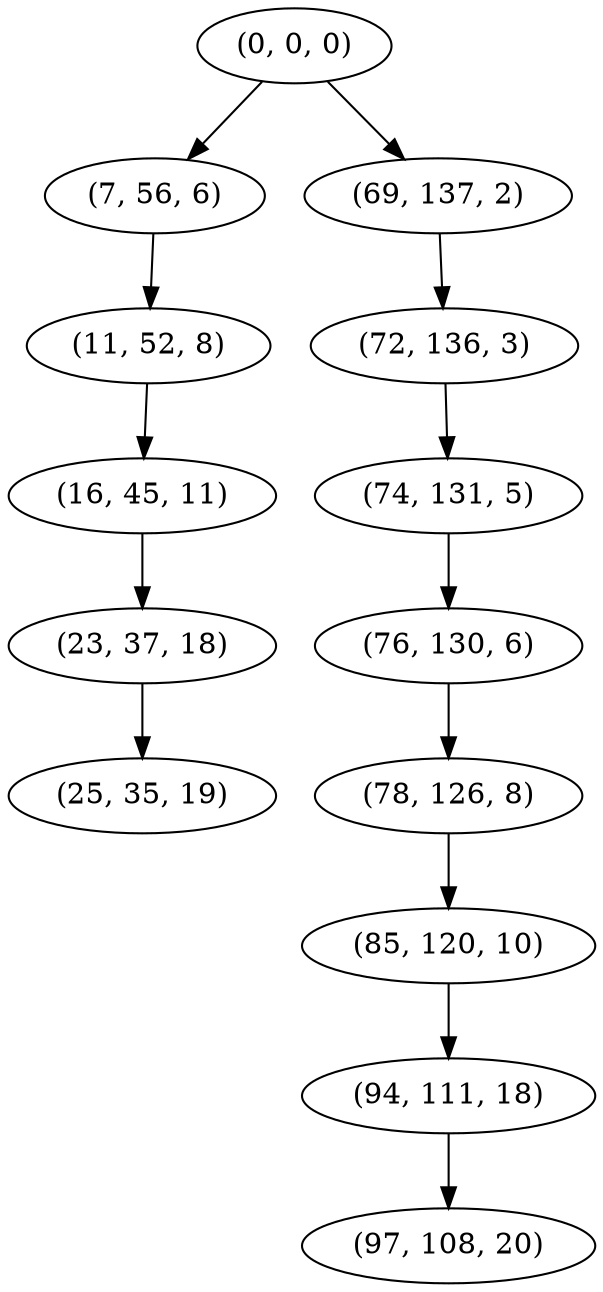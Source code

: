 digraph tree {
    "(0, 0, 0)";
    "(7, 56, 6)";
    "(11, 52, 8)";
    "(16, 45, 11)";
    "(23, 37, 18)";
    "(25, 35, 19)";
    "(69, 137, 2)";
    "(72, 136, 3)";
    "(74, 131, 5)";
    "(76, 130, 6)";
    "(78, 126, 8)";
    "(85, 120, 10)";
    "(94, 111, 18)";
    "(97, 108, 20)";
    "(0, 0, 0)" -> "(7, 56, 6)";
    "(0, 0, 0)" -> "(69, 137, 2)";
    "(7, 56, 6)" -> "(11, 52, 8)";
    "(11, 52, 8)" -> "(16, 45, 11)";
    "(16, 45, 11)" -> "(23, 37, 18)";
    "(23, 37, 18)" -> "(25, 35, 19)";
    "(69, 137, 2)" -> "(72, 136, 3)";
    "(72, 136, 3)" -> "(74, 131, 5)";
    "(74, 131, 5)" -> "(76, 130, 6)";
    "(76, 130, 6)" -> "(78, 126, 8)";
    "(78, 126, 8)" -> "(85, 120, 10)";
    "(85, 120, 10)" -> "(94, 111, 18)";
    "(94, 111, 18)" -> "(97, 108, 20)";
}
